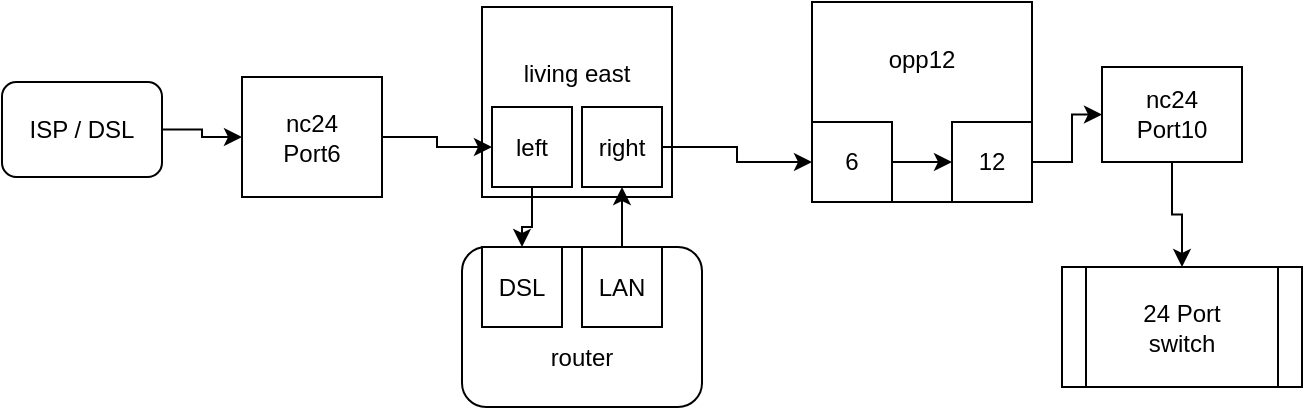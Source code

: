 <mxfile version="13.0.1" type="device"><diagram id="_5hqYWqjpJZ-9bcEDDKe" name="Page-1"><mxGraphModel dx="2028" dy="1132" grid="1" gridSize="10" guides="1" tooltips="1" connect="1" arrows="1" fold="1" page="1" pageScale="1" pageWidth="850" pageHeight="1100" math="0" shadow="0"><root><mxCell id="0"/><mxCell id="1" parent="0"/><mxCell id="wMp3pags7hvdUKIGu5HM-7" value="&lt;span&gt;living east&lt;br&gt;&lt;/span&gt;&lt;br&gt;&lt;br&gt;" style="whiteSpace=wrap;html=1;aspect=fixed;" vertex="1" parent="1"><mxGeometry x="340" y="102.5" width="95" height="95" as="geometry"/></mxCell><mxCell id="wMp3pags7hvdUKIGu5HM-3" style="edgeStyle=orthogonalEdgeStyle;rounded=0;orthogonalLoop=1;jettySize=auto;html=1;entryX=0;entryY=0.5;entryDx=0;entryDy=0;" edge="1" parent="1" source="wMp3pags7hvdUKIGu5HM-1" target="wMp3pags7hvdUKIGu5HM-2"><mxGeometry relative="1" as="geometry"/></mxCell><mxCell id="wMp3pags7hvdUKIGu5HM-1" value="ISP / DSL" style="rounded=1;whiteSpace=wrap;html=1;" vertex="1" parent="1"><mxGeometry x="100" y="140" width="80" height="47.5" as="geometry"/></mxCell><mxCell id="wMp3pags7hvdUKIGu5HM-5" style="edgeStyle=orthogonalEdgeStyle;rounded=0;orthogonalLoop=1;jettySize=auto;html=1;exitX=1;exitY=0.5;exitDx=0;exitDy=0;entryX=0;entryY=0.5;entryDx=0;entryDy=0;" edge="1" parent="1" source="wMp3pags7hvdUKIGu5HM-2" target="wMp3pags7hvdUKIGu5HM-4"><mxGeometry relative="1" as="geometry"/></mxCell><mxCell id="wMp3pags7hvdUKIGu5HM-2" value="nc24&lt;br&gt;Port6" style="rounded=0;whiteSpace=wrap;html=1;" vertex="1" parent="1"><mxGeometry x="220" y="137.5" width="70" height="60" as="geometry"/></mxCell><mxCell id="wMp3pags7hvdUKIGu5HM-12" value="" style="edgeStyle=orthogonalEdgeStyle;rounded=0;orthogonalLoop=1;jettySize=auto;html=1;entryX=0.5;entryY=0;entryDx=0;entryDy=0;" edge="1" parent="1" source="wMp3pags7hvdUKIGu5HM-4" target="wMp3pags7hvdUKIGu5HM-10"><mxGeometry relative="1" as="geometry"/></mxCell><mxCell id="wMp3pags7hvdUKIGu5HM-4" value="left" style="rounded=0;whiteSpace=wrap;html=1;" vertex="1" parent="1"><mxGeometry x="345" y="152.5" width="40" height="40" as="geometry"/></mxCell><mxCell id="wMp3pags7hvdUKIGu5HM-17" value="" style="edgeStyle=orthogonalEdgeStyle;rounded=0;orthogonalLoop=1;jettySize=auto;html=1;" edge="1" parent="1" source="wMp3pags7hvdUKIGu5HM-8" target="wMp3pags7hvdUKIGu5HM-15"><mxGeometry relative="1" as="geometry"/></mxCell><mxCell id="wMp3pags7hvdUKIGu5HM-8" value="right" style="rounded=0;whiteSpace=wrap;html=1;" vertex="1" parent="1"><mxGeometry x="390" y="152.5" width="40" height="40" as="geometry"/></mxCell><mxCell id="wMp3pags7hvdUKIGu5HM-9" value="&lt;br&gt;&lt;br&gt;router" style="rounded=1;whiteSpace=wrap;html=1;" vertex="1" parent="1"><mxGeometry x="330" y="222.5" width="120" height="80" as="geometry"/></mxCell><mxCell id="wMp3pags7hvdUKIGu5HM-10" value="DSL" style="rounded=0;whiteSpace=wrap;html=1;" vertex="1" parent="1"><mxGeometry x="340" y="222.5" width="40" height="40" as="geometry"/></mxCell><mxCell id="wMp3pags7hvdUKIGu5HM-13" value="" style="edgeStyle=orthogonalEdgeStyle;rounded=0;orthogonalLoop=1;jettySize=auto;html=1;" edge="1" parent="1" source="wMp3pags7hvdUKIGu5HM-11" target="wMp3pags7hvdUKIGu5HM-8"><mxGeometry relative="1" as="geometry"><Array as="points"/></mxGeometry></mxCell><mxCell id="wMp3pags7hvdUKIGu5HM-11" value="LAN" style="rounded=0;whiteSpace=wrap;html=1;" vertex="1" parent="1"><mxGeometry x="390" y="222.5" width="40" height="40" as="geometry"/></mxCell><mxCell id="wMp3pags7hvdUKIGu5HM-14" value="opp12&lt;br&gt;&lt;br&gt;&lt;br&gt;&lt;br&gt;" style="rounded=0;whiteSpace=wrap;html=1;" vertex="1" parent="1"><mxGeometry x="505" y="100" width="110" height="100" as="geometry"/></mxCell><mxCell id="wMp3pags7hvdUKIGu5HM-20" style="edgeStyle=orthogonalEdgeStyle;rounded=0;orthogonalLoop=1;jettySize=auto;html=1;" edge="1" parent="1" source="wMp3pags7hvdUKIGu5HM-15" target="wMp3pags7hvdUKIGu5HM-16"><mxGeometry relative="1" as="geometry"/></mxCell><mxCell id="wMp3pags7hvdUKIGu5HM-15" value="6" style="rounded=0;whiteSpace=wrap;html=1;" vertex="1" parent="1"><mxGeometry x="505" y="160" width="40" height="40" as="geometry"/></mxCell><mxCell id="wMp3pags7hvdUKIGu5HM-22" style="edgeStyle=orthogonalEdgeStyle;rounded=0;orthogonalLoop=1;jettySize=auto;html=1;exitX=1;exitY=0.5;exitDx=0;exitDy=0;" edge="1" parent="1" source="wMp3pags7hvdUKIGu5HM-16" target="wMp3pags7hvdUKIGu5HM-21"><mxGeometry relative="1" as="geometry"/></mxCell><mxCell id="wMp3pags7hvdUKIGu5HM-16" value="12" style="rounded=0;whiteSpace=wrap;html=1;" vertex="1" parent="1"><mxGeometry x="575" y="160" width="40" height="40" as="geometry"/></mxCell><mxCell id="wMp3pags7hvdUKIGu5HM-24" style="edgeStyle=orthogonalEdgeStyle;rounded=0;orthogonalLoop=1;jettySize=auto;html=1;" edge="1" parent="1" source="wMp3pags7hvdUKIGu5HM-21" target="wMp3pags7hvdUKIGu5HM-23"><mxGeometry relative="1" as="geometry"/></mxCell><mxCell id="wMp3pags7hvdUKIGu5HM-21" value="nc24&lt;br&gt;Port10" style="rounded=0;whiteSpace=wrap;html=1;" vertex="1" parent="1"><mxGeometry x="650" y="132.5" width="70" height="47.5" as="geometry"/></mxCell><mxCell id="wMp3pags7hvdUKIGu5HM-23" value="24 Port&lt;br&gt;switch" style="shape=process;whiteSpace=wrap;html=1;backgroundOutline=1;" vertex="1" parent="1"><mxGeometry x="630" y="232.5" width="120" height="60" as="geometry"/></mxCell></root></mxGraphModel></diagram></mxfile>